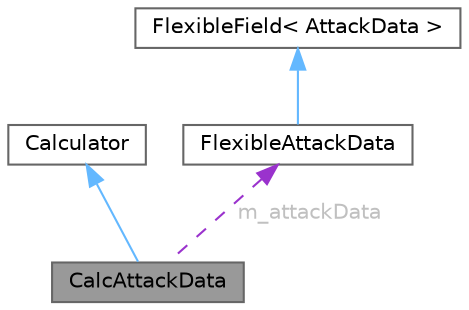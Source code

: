 digraph "CalcAttackData"
{
 // LATEX_PDF_SIZE
  bgcolor="transparent";
  edge [fontname=Helvetica,fontsize=10,labelfontname=Helvetica,labelfontsize=10];
  node [fontname=Helvetica,fontsize=10,shape=box,height=0.2,width=0.4];
  Node1 [id="Node000001",label="CalcAttackData",height=0.2,width=0.4,color="gray40", fillcolor="grey60", style="filled", fontcolor="black",tooltip="攻撃に必要な情報を返すCalculator（伊波）"];
  Node2 -> Node1 [id="edge1_Node000001_Node000002",dir="back",color="steelblue1",style="solid",tooltip=" "];
  Node2 [id="Node000002",label="Calculator",height=0.2,width=0.4,color="gray40", fillcolor="white", style="filled",tooltip=" "];
  Node3 -> Node1 [id="edge2_Node000001_Node000003",dir="back",color="darkorchid3",style="dashed",tooltip=" ",label=" m_attackData",fontcolor="grey" ];
  Node3 [id="Node000003",label="FlexibleAttackData",height=0.2,width=0.4,color="gray40", fillcolor="white", style="filled",URL="$class_flexible_attack_data.html",tooltip=" "];
  Node4 -> Node3 [id="edge3_Node000003_Node000004",dir="back",color="steelblue1",style="solid",tooltip=" "];
  Node4 [id="Node000004",label="FlexibleField\< AttackData \>",height=0.2,width=0.4,color="gray40", fillcolor="white", style="filled",tooltip=" "];
}
